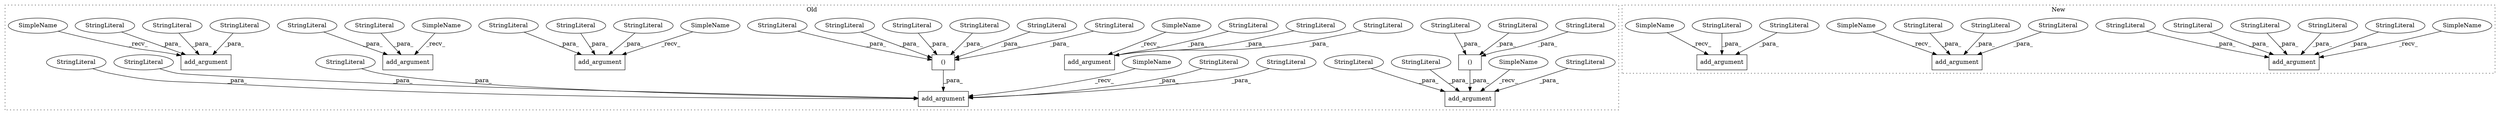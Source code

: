 digraph G {
subgraph cluster0 {
1 [label="()" a="106" s="65626" l="48" shape="box"];
6 [label="StringLiteral" a="45" s="65626" l="8" shape="ellipse"];
7 [label="StringLiteral" a="45" s="65647" l="9" shape="ellipse"];
8 [label="StringLiteral" a="45" s="65669" l="5" shape="ellipse"];
9 [label="add_argument" a="32" s="65599,65941" l="13,1" shape="box"];
10 [label="StringLiteral" a="45" s="65676" l="8" shape="ellipse"];
11 [label="StringLiteral" a="45" s="65612" l="8" shape="ellipse"];
12 [label="StringLiteral" a="45" s="65685" l="256" shape="ellipse"];
13 [label="add_argument" a="32" s="65160,65242" l="13,1" shape="box"];
14 [label="StringLiteral" a="45" s="65173" l="10" shape="ellipse"];
15 [label="add_argument" a="32" s="64972,65140" l="13,1" shape="box"];
18 [label="StringLiteral" a="45" s="64985" l="4" shape="ellipse"];
19 [label="StringLiteral" a="45" s="65012" l="128" shape="ellipse"];
20 [label="add_argument" a="32" s="64813,64952" l="13,1" shape="box"];
21 [label="StringLiteral" a="45" s="64990" l="13" shape="ellipse"];
22 [label="add_argument" a="32" s="65961,66308" l="13,1" shape="box"];
23 [label="StringLiteral" a="45" s="64837" l="3" shape="ellipse"];
24 [label="StringLiteral" a="45" s="64841" l="111" shape="ellipse"];
25 [label="StringLiteral" a="45" s="65979" l="18" shape="ellipse"];
26 [label="StringLiteral" a="45" s="64826" l="10" shape="ellipse"];
27 [label="StringLiteral" a="45" s="65190" l="52" shape="ellipse"];
28 [label="StringLiteral" a="45" s="65998" l="12" shape="ellipse"];
30 [label="add_argument" a="32" s="65262,65579" l="13,1" shape="box"];
31 [label="StringLiteral" a="45" s="65275" l="4" shape="ellipse"];
32 [label="StringLiteral" a="45" s="65280" l="14" shape="ellipse"];
33 [label="StringLiteral" a="45" s="65974" l="4" shape="ellipse"];
34 [label="StringLiteral" a="45" s="65311" l="12" shape="ellipse"];
37 [label="StringLiteral" a="45" s="65462" l="117" shape="ellipse"];
40 [label="()" a="106" s="65329" l="131" shape="box"];
41 [label="StringLiteral" a="45" s="65345" l="3" shape="ellipse"];
42 [label="StringLiteral" a="45" s="65431" l="8" shape="ellipse"];
43 [label="StringLiteral" a="45" s="65399" l="3" shape="ellipse"];
44 [label="StringLiteral" a="45" s="65380" l="6" shape="ellipse"];
45 [label="StringLiteral" a="45" s="65452" l="8" shape="ellipse"];
46 [label="StringLiteral" a="45" s="65361" l="6" shape="ellipse"];
48 [label="StringLiteral" a="45" s="65300" l="10" shape="ellipse"];
50 [label="SimpleName" a="42" s="64800" l="12" shape="ellipse"];
51 [label="SimpleName" a="42" s="65948" l="12" shape="ellipse"];
52 [label="SimpleName" a="42" s="65249" l="12" shape="ellipse"];
53 [label="SimpleName" a="42" s="64959" l="12" shape="ellipse"];
54 [label="SimpleName" a="42" s="65147" l="12" shape="ellipse"];
55 [label="SimpleName" a="42" s="65586" l="12" shape="ellipse"];
label = "Old";
style="dotted";
}
subgraph cluster1 {
2 [label="add_argument" a="32" s="65000,65314" l="13,1" shape="box"];
3 [label="StringLiteral" a="45" s="65013" l="4" shape="ellipse"];
4 [label="StringLiteral" a="45" s="65063" l="8" shape="ellipse"];
5 [label="StringLiteral" a="45" s="65072" l="6" shape="ellipse"];
16 [label="StringLiteral" a="45" s="65079" l="235" shape="ellipse"];
17 [label="StringLiteral" a="45" s="65018" l="10" shape="ellipse"];
29 [label="add_argument" a="32" s="65615,65761" l="13,1" shape="box"];
35 [label="StringLiteral" a="45" s="65652" l="6" shape="ellipse"];
36 [label="StringLiteral" a="45" s="65633" l="14" shape="ellipse"];
38 [label="add_argument" a="32" s="65448,65595" l="13,1" shape="box"];
39 [label="StringLiteral" a="45" s="65461" l="4" shape="ellipse"];
47 [label="StringLiteral" a="45" s="65659" l="102" shape="ellipse"];
49 [label="StringLiteral" a="45" s="65466" l="16" shape="ellipse"];
56 [label="SimpleName" a="42" s="64987" l="12" shape="ellipse"];
57 [label="SimpleName" a="42" s="65602" l="12" shape="ellipse"];
58 [label="SimpleName" a="42" s="65435" l="12" shape="ellipse"];
label = "New";
style="dotted";
}
1 -> 9 [label="_para_"];
3 -> 2 [label="_para_"];
4 -> 2 [label="_para_"];
5 -> 2 [label="_para_"];
6 -> 1 [label="_para_"];
7 -> 1 [label="_para_"];
8 -> 1 [label="_para_"];
10 -> 9 [label="_para_"];
11 -> 9 [label="_para_"];
12 -> 9 [label="_para_"];
14 -> 13 [label="_para_"];
16 -> 2 [label="_para_"];
17 -> 2 [label="_para_"];
18 -> 15 [label="_para_"];
19 -> 15 [label="_para_"];
21 -> 15 [label="_para_"];
23 -> 20 [label="_para_"];
24 -> 20 [label="_para_"];
25 -> 22 [label="_para_"];
26 -> 20 [label="_para_"];
27 -> 13 [label="_para_"];
28 -> 22 [label="_para_"];
31 -> 30 [label="_para_"];
32 -> 30 [label="_para_"];
33 -> 22 [label="_para_"];
34 -> 30 [label="_para_"];
35 -> 29 [label="_para_"];
36 -> 29 [label="_para_"];
37 -> 30 [label="_para_"];
39 -> 38 [label="_para_"];
40 -> 30 [label="_para_"];
41 -> 40 [label="_para_"];
42 -> 40 [label="_para_"];
43 -> 40 [label="_para_"];
44 -> 40 [label="_para_"];
45 -> 40 [label="_para_"];
46 -> 40 [label="_para_"];
47 -> 29 [label="_para_"];
48 -> 30 [label="_para_"];
49 -> 38 [label="_para_"];
50 -> 20 [label="_recv_"];
51 -> 22 [label="_recv_"];
52 -> 30 [label="_recv_"];
53 -> 15 [label="_recv_"];
54 -> 13 [label="_recv_"];
55 -> 9 [label="_recv_"];
56 -> 2 [label="_recv_"];
57 -> 29 [label="_recv_"];
58 -> 38 [label="_recv_"];
}